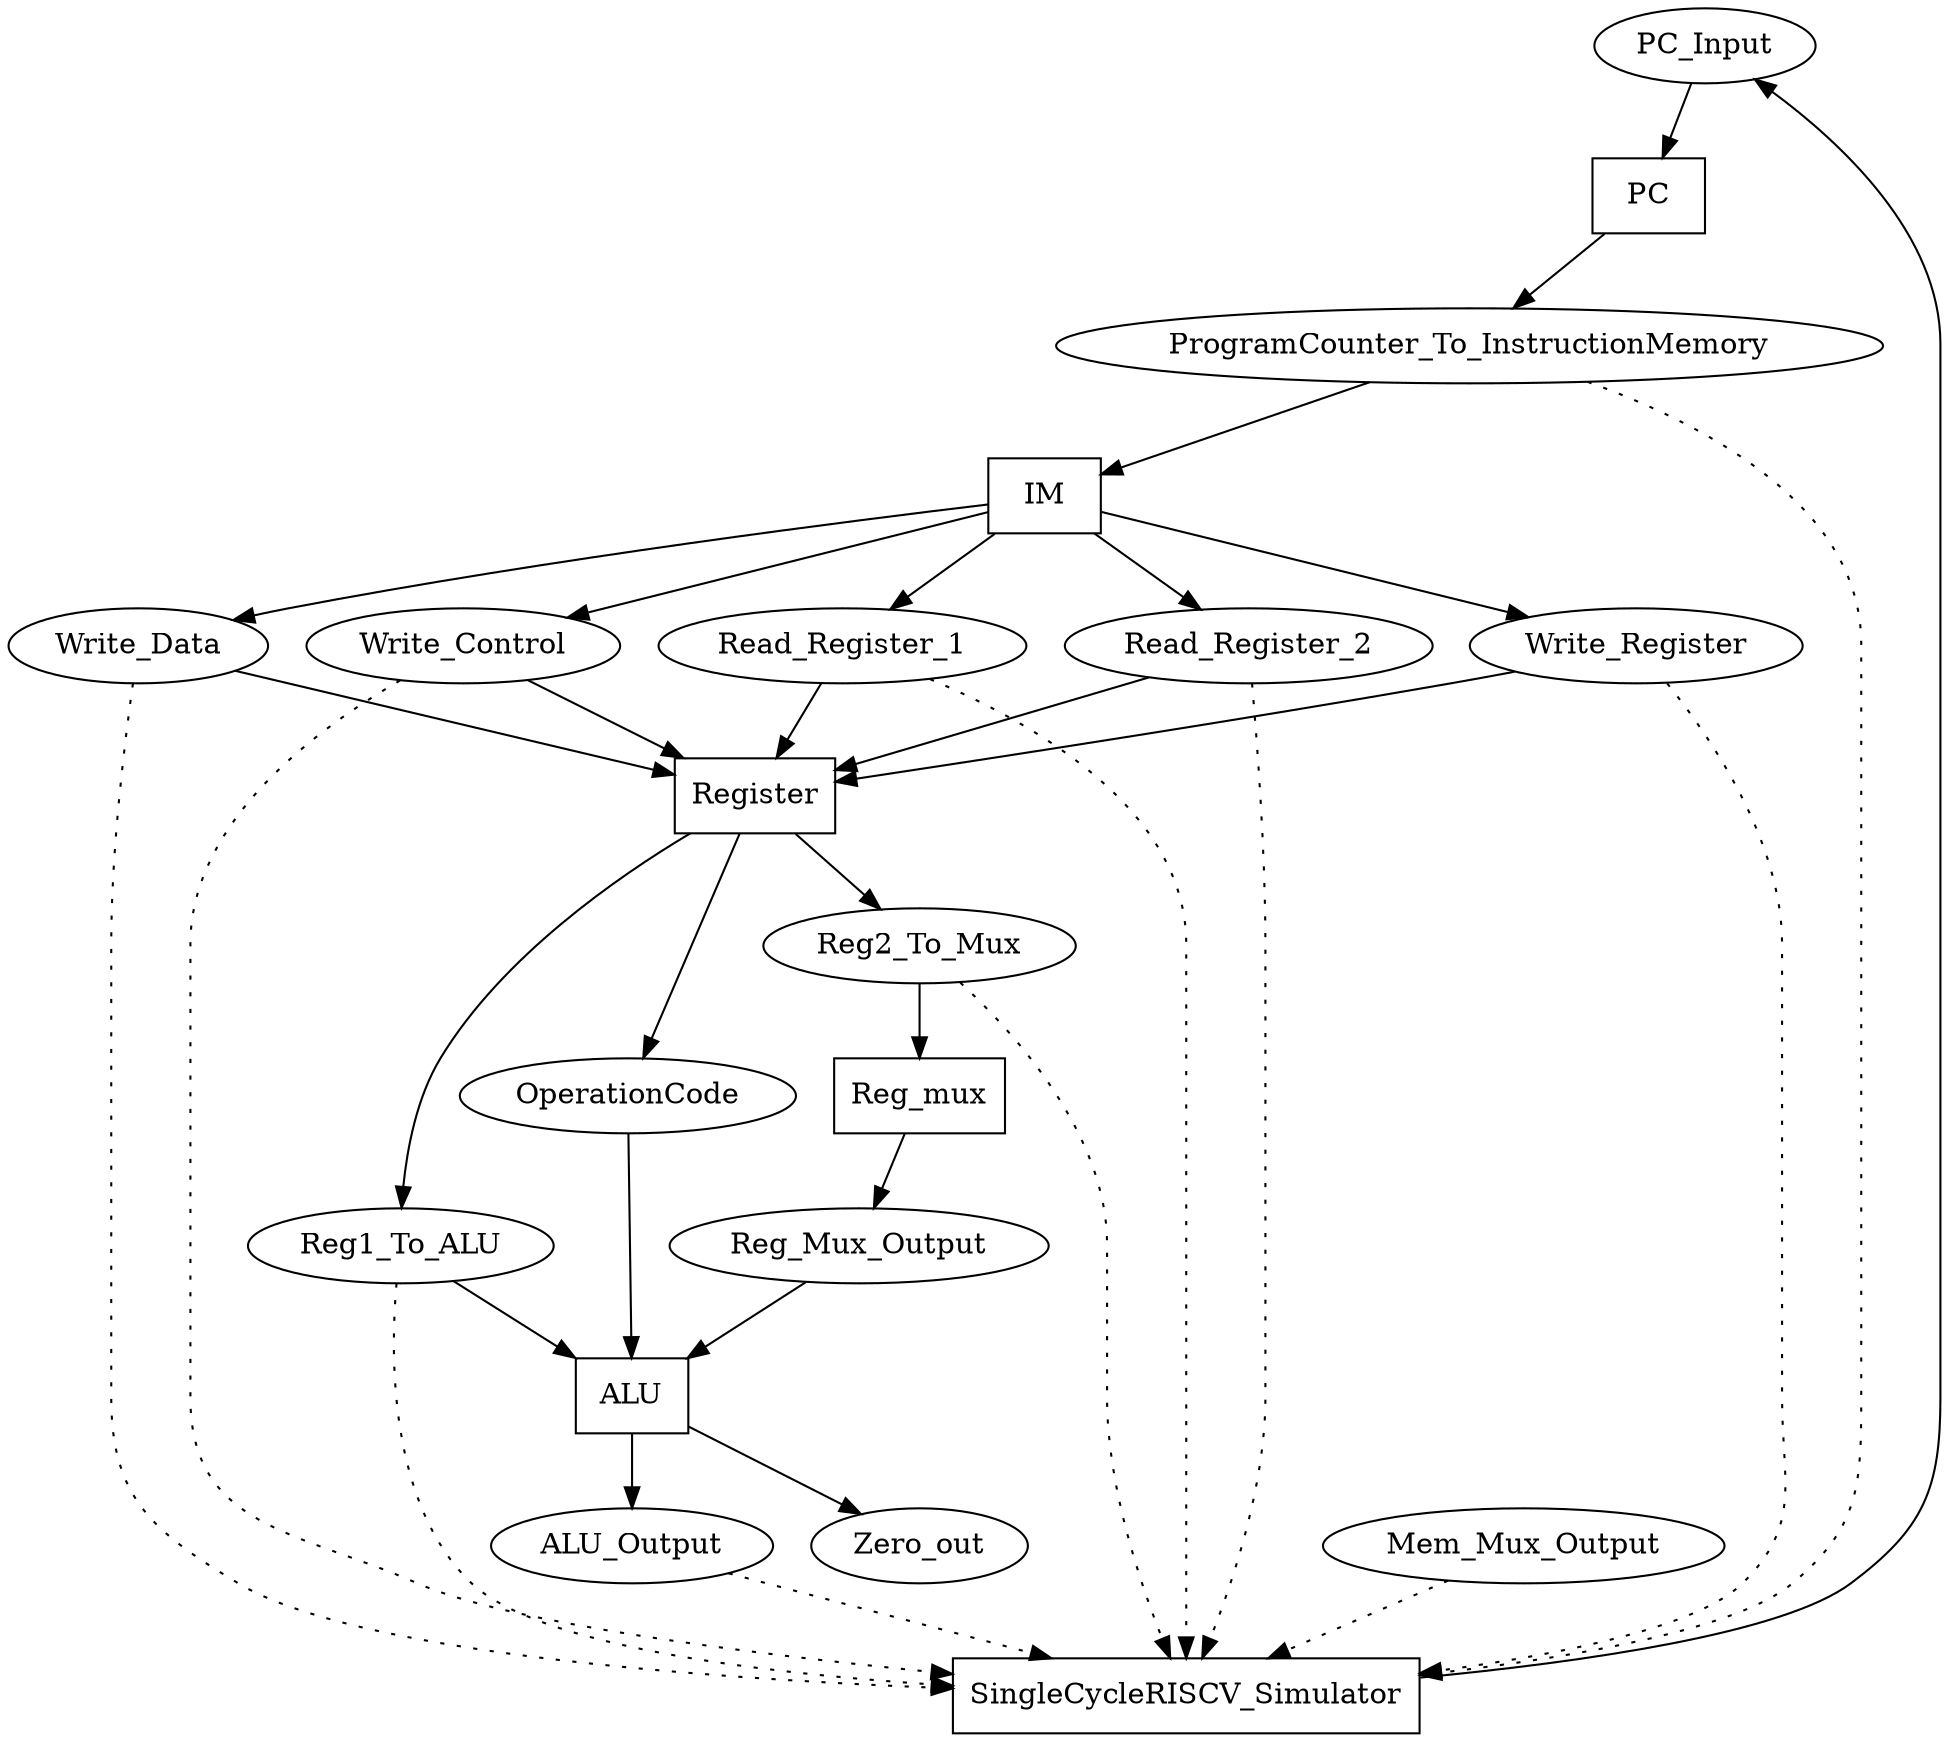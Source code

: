 digraph SingleCycleRISCV {
"PC_Input" [shape=oval];
"ProgramCounter_To_InstructionMemory" [shape=oval];
"Read_Register_1" [shape=oval];
"Read_Register_2" [shape=oval];
"Write_Register" [shape=oval];
"Write_Data" [shape=oval];
"Write_Control" [shape=oval];
"OperationCode" [shape=oval];
"Reg1_To_ALU" [shape=oval];
"Reg_Mux_Output" [shape=oval];
"Reg2_To_Mux" [shape=oval];
"ALU_Output" [shape=oval];
"Zero_out" [shape=oval];
"Mem_Mux_Output" [shape=oval];
"PC" [shape=box];
"IM" [shape=box];
"Register" [shape=box];
"ALU" [shape=box];
"Reg_mux" [shape=box];
"SingleCycleRISCV_Simulator" [shape=box];
"PC_Input" -> "PC";
"ProgramCounter_To_InstructionMemory" -> "IM";
"Read_Register_1" -> "Register";
"Read_Register_2" -> "Register";
"Write_Register" -> "Register";
"Write_Data" -> "Register";
"Write_Control" -> "Register";
"OperationCode" -> "ALU";
"Reg1_To_ALU" -> "ALU";
"Reg_Mux_Output" -> "ALU";
"Reg2_To_Mux" -> "Reg_mux";
"SingleCycleRISCV_Simulator" -> "PC_Input";
"PC" -> "ProgramCounter_To_InstructionMemory";
"IM" -> "Read_Register_1";
"IM" -> "Read_Register_2";
"IM" -> "Write_Register";
"IM" -> "Write_Data";
"IM" -> "Write_Control";
"Register" -> "Reg1_To_ALU";
"Register" -> "Reg2_To_Mux";
"Register" -> "OperationCode";
"ALU" -> "ALU_Output";
"ALU" -> "Zero_out";
"Reg_mux" -> "Reg_Mux_Output";
"ProgramCounter_To_InstructionMemory" -> "SingleCycleRISCV_Simulator" [style=dotted];
"Read_Register_1" -> "SingleCycleRISCV_Simulator" [style=dotted];
"Read_Register_2" -> "SingleCycleRISCV_Simulator" [style=dotted];
"Write_Register" -> "SingleCycleRISCV_Simulator" [style=dotted];
"Write_Data" -> "SingleCycleRISCV_Simulator" [style=dotted];
"Write_Control" -> "SingleCycleRISCV_Simulator" [style=dotted];
"Reg1_To_ALU" -> "SingleCycleRISCV_Simulator" [style=dotted];
"Reg2_To_Mux" -> "SingleCycleRISCV_Simulator" [style=dotted];
"ALU_Output" -> "SingleCycleRISCV_Simulator" [style=dotted];
"Mem_Mux_Output" -> "SingleCycleRISCV_Simulator" [style=dotted];
}
